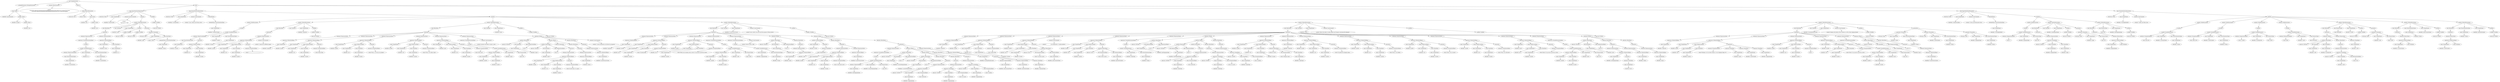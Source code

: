 digraph {
n0 [label="root (CompilationUnit)"];
n1 [label="packageDeclaration (PackageDeclaration)"];
n0 -> n1;
n2 [label="name (Name)"];
n1 -> n2;
n3 [label="identifier='jsparserproject'"];
n2 -> n3;
n4 [label="qualifier (Name)"];
n2 -> n4;
n5 [label="identifier='group4'"];
n4 -> n5;
n6 [label="qualifier (Name)"];
n4 -> n6;
n7 [label="identifier='com'"];
n6 -> n7;
n8 [label="comment (BlockComment)"];
n0 -> n8;
n9 [label="content='
 * Click nbfs://nbhost/SystemFileSystem/Templates/Licenses/license-default.txt to change this license
 * Click nbfs://nbhost/SystemFileSystem/Templates/Classes/Class.java to edit this template
 '"];
n8 -> n9;
n10 [label="imports"];
n0 -> n10;
n11 [label="import (ImportDeclaration)"];
n10 -> n11;
n12 [label="isAsterisk='true'"];
n11 -> n12;
n13 [label="isStatic='false'"];
n11 -> n13;
n14 [label="name (Name)"];
n11 -> n14;
n15 [label="identifier='util'"];
n14 -> n15;
n16 [label="qualifier (Name)"];
n14 -> n16;
n17 [label="identifier='java'"];
n16 -> n17;
n18 [label="types"];
n0 -> n18;
n19 [label="type (ClassOrInterfaceDeclaration)"];
n18 -> n19;
n20 [label="isInterface='false'"];
n19 -> n20;
n21 [label="name (SimpleName)"];
n19 -> n21;
n22 [label="identifier='OrderTracker'"];
n21 -> n22;
n23 [label="comment (JavadocComment)"];
n19 -> n23;
n24 [label="content='
 *
 * @author PC USER
 '"];
n23 -> n24;
n25 [label="members"];
n19 -> n25;
n26 [label="member (MethodDeclaration)"];
n25 -> n26;
n27 [label="body (BlockStmt)"];
n26 -> n27;
n28 [label="statements"];
n27 -> n28;
n29 [label="statement (ExpressionStmt)"];
n28 -> n29;
n30 [label="expression (VariableDeclarationExpr)"];
n29 -> n30;
n31 [label="variables"];
n30 -> n31;
n32 [label="variable (VariableDeclarator)"];
n31 -> n32;
n33 [label="initializer (ObjectCreationExpr)"];
n32 -> n33;
n34 [label="type (ClassOrInterfaceType)"];
n33 -> n34;
n35 [label="name (SimpleName)"];
n34 -> n35;
n36 [label="identifier='UserInterface'"];
n35 -> n36;
n37 [label="name (SimpleName)"];
n32 -> n37;
n38 [label="identifier='ui'"];
n37 -> n38;
n39 [label="type (ClassOrInterfaceType)"];
n32 -> n39;
n40 [label="name (SimpleName)"];
n39 -> n40;
n41 [label="identifier='UserInterface'"];
n40 -> n41;
n42 [label="statement (ExpressionStmt)"];
n28 -> n42;
n43 [label="expression (MethodCallExpr)"];
n42 -> n43;
n44 [label="name (SimpleName)"];
n43 -> n44;
n45 [label="identifier='home'"];
n44 -> n45;
n46 [label="scope (NameExpr)"];
n43 -> n46;
n47 [label="name (SimpleName)"];
n46 -> n47;
n48 [label="identifier='ui'"];
n47 -> n48;
n49 [label="type (VoidType)"];
n26 -> n49;
n50 [label="name (SimpleName)"];
n26 -> n50;
n51 [label="identifier='main'"];
n50 -> n51;
n52 [label="modifiers"];
n26 -> n52;
n53 [label="modifier (Modifier)"];
n52 -> n53;
n54 [label="keyword='PUBLIC'"];
n53 -> n54;
n55 [label="modifier (Modifier)"];
n52 -> n55;
n56 [label="keyword='STATIC'"];
n55 -> n56;
n57 [label="parameters"];
n26 -> n57;
n58 [label="parameter (Parameter)"];
n57 -> n58;
n59 [label="isVarArgs='false'"];
n58 -> n59;
n60 [label="name (SimpleName)"];
n58 -> n60;
n61 [label="identifier='args'"];
n60 -> n61;
n62 [label="type (ArrayType)"];
n58 -> n62;
n63 [label="origin='TYPE'"];
n62 -> n63;
n64 [label="componentType (ClassOrInterfaceType)"];
n62 -> n64;
n65 [label="name (SimpleName)"];
n64 -> n65;
n66 [label="identifier='String'"];
n65 -> n66;
n67 [label="modifiers"];
n19 -> n67;
n68 [label="modifier (Modifier)"];
n67 -> n68;
n69 [label="keyword='PUBLIC'"];
n68 -> n69;
n70 [label="type (ClassOrInterfaceDeclaration)"];
n18 -> n70;
n71 [label="isInterface='false'"];
n70 -> n71;
n72 [label="name (SimpleName)"];
n70 -> n72;
n73 [label="identifier='UserInterface'"];
n72 -> n73;
n74 [label="comment (LineComment)"];
n70 -> n74;
n75 [label="content=' Gain, Thando and Mwizas class'"];
n74 -> n75;
n76 [label="extendedTypes"];
n70 -> n76;
n77 [label="extendedType (ClassOrInterfaceType)"];
n76 -> n77;
n78 [label="name (SimpleName)"];
n77 -> n78;
n79 [label="identifier='UpdateTracking'"];
n78 -> n79;
n80 [label="members"];
n70 -> n80;
n81 [label="member (FieldDeclaration)"];
n80 -> n81;
n82 [label="variables"];
n81 -> n82;
n83 [label="variable (VariableDeclarator)"];
n82 -> n83;
n84 [label="initializer (ObjectCreationExpr)"];
n83 -> n84;
n85 [label="type (ClassOrInterfaceType)"];
n84 -> n85;
n86 [label="name (SimpleName)"];
n85 -> n86;
n87 [label="identifier='Scanner'"];
n86 -> n87;
n88 [label="arguments"];
n84 -> n88;
n89 [label="argument (FieldAccessExpr)"];
n88 -> n89;
n90 [label="name (SimpleName)"];
n89 -> n90;
n91 [label="identifier='in'"];
n90 -> n91;
n92 [label="scope (NameExpr)"];
n89 -> n92;
n93 [label="name (SimpleName)"];
n92 -> n93;
n94 [label="identifier='System'"];
n93 -> n94;
n95 [label="name (SimpleName)"];
n83 -> n95;
n96 [label="identifier='tracker'"];
n95 -> n96;
n97 [label="type (ClassOrInterfaceType)"];
n83 -> n97;
n98 [label="name (SimpleName)"];
n97 -> n98;
n99 [label="identifier='Scanner'"];
n98 -> n99;
n100 [label="member (MethodDeclaration)"];
n80 -> n100;
n101 [label="body (BlockStmt)"];
n100 -> n101;
n102 [label="statements"];
n101 -> n102;
n103 [label="statement (ExpressionStmt)"];
n102 -> n103;
n104 [label="expression (MethodCallExpr)"];
n103 -> n104;
n105 [label="name (SimpleName)"];
n104 -> n105;
n106 [label="identifier='println'"];
n105 -> n106;
n107 [label="scope (FieldAccessExpr)"];
n104 -> n107;
n108 [label="name (SimpleName)"];
n107 -> n108;
n109 [label="identifier='out'"];
n108 -> n109;
n110 [label="scope (NameExpr)"];
n107 -> n110;
n111 [label="name (SimpleName)"];
n110 -> n111;
n112 [label="identifier='System'"];
n111 -> n112;
n113 [label="arguments"];
n104 -> n113;
n114 [label="argument (StringLiteralExpr)"];
n113 -> n114;
n115 [label="value='----------------------------------------------'"];
n114 -> n115;
n116 [label="comment (LineComment)"];
n103 -> n116;
n117 [label="content=' Sperates the different pages'"];
n116 -> n117;
n118 [label="type (VoidType)"];
n100 -> n118;
n119 [label="name (SimpleName)"];
n100 -> n119;
n120 [label="identifier='seperator'"];
n119 -> n120;
n121 [label="modifiers"];
n100 -> n121;
n122 [label="modifier (Modifier)"];
n121 -> n122;
n123 [label="keyword='PUBLIC'"];
n122 -> n123;
n124 [label="member (MethodDeclaration)"];
n80 -> n124;
n125 [label="body (BlockStmt)"];
n124 -> n125;
n126 [label="statements"];
n125 -> n126;
n127 [label="statement (ExpressionStmt)"];
n126 -> n127;
n128 [label="expression (MethodCallExpr)"];
n127 -> n128;
n129 [label="name (SimpleName)"];
n128 -> n129;
n130 [label="identifier='seperator'"];
n129 -> n130;
n131 [label="statement (ExpressionStmt)"];
n126 -> n131;
n132 [label="expression (MethodCallExpr)"];
n131 -> n132;
n133 [label="name (SimpleName)"];
n132 -> n133;
n134 [label="identifier='println'"];
n133 -> n134;
n135 [label="scope (FieldAccessExpr)"];
n132 -> n135;
n136 [label="name (SimpleName)"];
n135 -> n136;
n137 [label="identifier='out'"];
n136 -> n137;
n138 [label="scope (NameExpr)"];
n135 -> n138;
n139 [label="name (SimpleName)"];
n138 -> n139;
n140 [label="identifier='System'"];
n139 -> n140;
n141 [label="arguments"];
n132 -> n141;
n142 [label="argument (StringLiteralExpr)"];
n141 -> n142;
n143 [label="value='Home Page'"];
n142 -> n143;
n144 [label="statement (ExpressionStmt)"];
n126 -> n144;
n145 [label="expression (MethodCallExpr)"];
n144 -> n145;
n146 [label="name (SimpleName)"];
n145 -> n146;
n147 [label="identifier='println'"];
n146 -> n147;
n148 [label="scope (FieldAccessExpr)"];
n145 -> n148;
n149 [label="name (SimpleName)"];
n148 -> n149;
n150 [label="identifier='out'"];
n149 -> n150;
n151 [label="scope (NameExpr)"];
n148 -> n151;
n152 [label="name (SimpleName)"];
n151 -> n152;
n153 [label="identifier='System'"];
n152 -> n153;
n154 [label="arguments"];
n145 -> n154;
n155 [label="argument (StringLiteralExpr)"];
n154 -> n155;
n156 [label="value='Press 1 to track your package'"];
n155 -> n156;
n157 [label="statement (ExpressionStmt)"];
n126 -> n157;
n158 [label="expression (MethodCallExpr)"];
n157 -> n158;
n159 [label="name (SimpleName)"];
n158 -> n159;
n160 [label="identifier='println'"];
n159 -> n160;
n161 [label="scope (FieldAccessExpr)"];
n158 -> n161;
n162 [label="name (SimpleName)"];
n161 -> n162;
n163 [label="identifier='out'"];
n162 -> n163;
n164 [label="scope (NameExpr)"];
n161 -> n164;
n165 [label="name (SimpleName)"];
n164 -> n165;
n166 [label="identifier='System'"];
n165 -> n166;
n167 [label="arguments"];
n158 -> n167;
n168 [label="argument (StringLiteralExpr)"];
n167 -> n168;
n169 [label="value='Press 2 for Admin Login'"];
n168 -> n169;
n170 [label="statement (ExpressionStmt)"];
n126 -> n170;
n171 [label="expression (MethodCallExpr)"];
n170 -> n171;
n172 [label="name (SimpleName)"];
n171 -> n172;
n173 [label="identifier='print'"];
n172 -> n173;
n174 [label="scope (FieldAccessExpr)"];
n171 -> n174;
n175 [label="name (SimpleName)"];
n174 -> n175;
n176 [label="identifier='out'"];
n175 -> n176;
n177 [label="scope (NameExpr)"];
n174 -> n177;
n178 [label="name (SimpleName)"];
n177 -> n178;
n179 [label="identifier='System'"];
n178 -> n179;
n180 [label="arguments"];
n171 -> n180;
n181 [label="argument (StringLiteralExpr)"];
n180 -> n181;
n182 [label="value='Enter here: '"];
n181 -> n182;
n183 [label="statement (ExpressionStmt)"];
n126 -> n183;
n184 [label="expression (VariableDeclarationExpr)"];
n183 -> n184;
n185 [label="variables"];
n184 -> n185;
n186 [label="variable (VariableDeclarator)"];
n185 -> n186;
n187 [label="initializer (MethodCallExpr)"];
n186 -> n187;
n188 [label="name (SimpleName)"];
n187 -> n188;
n189 [label="identifier='nextInt'"];
n188 -> n189;
n190 [label="scope (NameExpr)"];
n187 -> n190;
n191 [label="name (SimpleName)"];
n190 -> n191;
n192 [label="identifier='tracker'"];
n191 -> n192;
n193 [label="name (SimpleName)"];
n186 -> n193;
n194 [label="identifier='input'"];
n193 -> n194;
n195 [label="type (PrimitiveType)"];
n186 -> n195;
n196 [label="type='INT'"];
n195 -> n196;
n197 [label="comment (LineComment)"];
n183 -> n197;
n198 [label="content='prompt user/admin to input a value '"];
n197 -> n198;
n199 [label="statement (IfStmt)"];
n126 -> n199;
n200 [label="condition (BinaryExpr)"];
n199 -> n200;
n201 [label="operator='EQUALS'"];
n200 -> n201;
n202 [label="left (NameExpr)"];
n200 -> n202;
n203 [label="name (SimpleName)"];
n202 -> n203;
n204 [label="identifier='input'"];
n203 -> n204;
n205 [label="right (IntegerLiteralExpr)"];
n200 -> n205;
n206 [label="value='1'"];
n205 -> n206;
n207 [label="elseStmt (IfStmt)"];
n199 -> n207;
n208 [label="condition (BinaryExpr)"];
n207 -> n208;
n209 [label="operator='EQUALS'"];
n208 -> n209;
n210 [label="left (NameExpr)"];
n208 -> n210;
n211 [label="name (SimpleName)"];
n210 -> n211;
n212 [label="identifier='input'"];
n211 -> n212;
n213 [label="right (IntegerLiteralExpr)"];
n208 -> n213;
n214 [label="value='2'"];
n213 -> n214;
n215 [label="elseStmt (BlockStmt)"];
n207 -> n215;
n216 [label="statements"];
n215 -> n216;
n217 [label="statement (ExpressionStmt)"];
n216 -> n217;
n218 [label="expression (MethodCallExpr)"];
n217 -> n218;
n219 [label="name (SimpleName)"];
n218 -> n219;
n220 [label="identifier='println'"];
n219 -> n220;
n221 [label="scope (FieldAccessExpr)"];
n218 -> n221;
n222 [label="name (SimpleName)"];
n221 -> n222;
n223 [label="identifier='out'"];
n222 -> n223;
n224 [label="scope (NameExpr)"];
n221 -> n224;
n225 [label="name (SimpleName)"];
n224 -> n225;
n226 [label="identifier='System'"];
n225 -> n226;
n227 [label="arguments"];
n218 -> n227;
n228 [label="argument (StringLiteralExpr)"];
n227 -> n228;
n229 [label="value='Invalid Input, try again.'"];
n228 -> n229;
n230 [label="thenStmt (BlockStmt)"];
n207 -> n230;
n231 [label="statements"];
n230 -> n231;
n232 [label="statement (ExpressionStmt)"];
n231 -> n232;
n233 [label="expression (MethodCallExpr)"];
n232 -> n233;
n234 [label="name (SimpleName)"];
n233 -> n234;
n235 [label="identifier='admin'"];
n234 -> n235;
n236 [label="thenStmt (BlockStmt)"];
n199 -> n236;
n237 [label="statements"];
n236 -> n237;
n238 [label="statement (ExpressionStmt)"];
n237 -> n238;
n239 [label="expression (MethodCallExpr)"];
n238 -> n239;
n240 [label="name (SimpleName)"];
n239 -> n240;
n241 [label="identifier='trackProductScreen'"];
n240 -> n241;
n242 [label="comment (LineComment)"];
n199 -> n242;
n243 [label="content=' switch statements not allowed in javaparser'"];
n242 -> n243;
n244 [label="type (VoidType)"];
n124 -> n244;
n245 [label="name (SimpleName)"];
n124 -> n245;
n246 [label="identifier='home'"];
n245 -> n246;
n247 [label="modifiers"];
n124 -> n247;
n248 [label="modifier (Modifier)"];
n247 -> n248;
n249 [label="keyword='PUBLIC'"];
n248 -> n249;
n250 [label="member (MethodDeclaration)"];
n80 -> n250;
n251 [label="body (BlockStmt)"];
n250 -> n251;
n252 [label="statements"];
n251 -> n252;
n253 [label="statement (ExpressionStmt)"];
n252 -> n253;
n254 [label="expression (MethodCallExpr)"];
n253 -> n254;
n255 [label="name (SimpleName)"];
n254 -> n255;
n256 [label="identifier='seperator'"];
n255 -> n256;
n257 [label="statement (ExpressionStmt)"];
n252 -> n257;
n258 [label="expression (MethodCallExpr)"];
n257 -> n258;
n259 [label="name (SimpleName)"];
n258 -> n259;
n260 [label="identifier='println'"];
n259 -> n260;
n261 [label="scope (FieldAccessExpr)"];
n258 -> n261;
n262 [label="name (SimpleName)"];
n261 -> n262;
n263 [label="identifier='out'"];
n262 -> n263;
n264 [label="scope (NameExpr)"];
n261 -> n264;
n265 [label="name (SimpleName)"];
n264 -> n265;
n266 [label="identifier='System'"];
n265 -> n266;
n267 [label="arguments"];
n258 -> n267;
n268 [label="argument (StringLiteralExpr)"];
n267 -> n268;
n269 [label="value='Tracking Page'"];
n268 -> n269;
n270 [label="statement (ExpressionStmt)"];
n252 -> n270;
n271 [label="expression (MethodCallExpr)"];
n270 -> n271;
n272 [label="name (SimpleName)"];
n271 -> n272;
n273 [label="identifier='println'"];
n272 -> n273;
n274 [label="scope (FieldAccessExpr)"];
n271 -> n274;
n275 [label="name (SimpleName)"];
n274 -> n275;
n276 [label="identifier='out'"];
n275 -> n276;
n277 [label="scope (NameExpr)"];
n274 -> n277;
n278 [label="name (SimpleName)"];
n277 -> n278;
n279 [label="identifier='System'"];
n278 -> n279;
n280 [label="arguments"];
n271 -> n280;
n281 [label="argument (StringLiteralExpr)"];
n280 -> n281;
n282 [label="value='Enter your tracking code,or enter 0 to go back to previous screen'"];
n281 -> n282;
n283 [label="statement (ExpressionStmt)"];
n252 -> n283;
n284 [label="expression (VariableDeclarationExpr)"];
n283 -> n284;
n285 [label="variables"];
n284 -> n285;
n286 [label="variable (VariableDeclarator)"];
n285 -> n286;
n287 [label="initializer (MethodCallExpr)"];
n286 -> n287;
n288 [label="name (SimpleName)"];
n287 -> n288;
n289 [label="identifier='nextInt'"];
n288 -> n289;
n290 [label="scope (NameExpr)"];
n287 -> n290;
n291 [label="name (SimpleName)"];
n290 -> n291;
n292 [label="identifier='tracker'"];
n291 -> n292;
n293 [label="name (SimpleName)"];
n286 -> n293;
n294 [label="identifier='code'"];
n293 -> n294;
n295 [label="type (PrimitiveType)"];
n286 -> n295;
n296 [label="type='LONG'"];
n295 -> n296;
n297 [label="statement (ExpressionStmt)"];
n252 -> n297;
n298 [label="expression (VariableDeclarationExpr)"];
n297 -> n298;
n299 [label="variables"];
n298 -> n299;
n300 [label="variable (VariableDeclarator)"];
n299 -> n300;
n301 [label="name (SimpleName)"];
n300 -> n301;
n302 [label="identifier='shippingStage'"];
n301 -> n302;
n303 [label="type (ClassOrInterfaceType)"];
n300 -> n303;
n304 [label="name (SimpleName)"];
n303 -> n304;
n305 [label="identifier='String'"];
n304 -> n305;
n306 [label="comment (LineComment)"];
n297 -> n306;
n307 [label="content='check if code is valid'"];
n306 -> n307;
n308 [label="statement (IfStmt)"];
n252 -> n308;
n309 [label="condition (BinaryExpr)"];
n308 -> n309;
n310 [label="operator='EQUALS'"];
n309 -> n310;
n311 [label="left (NameExpr)"];
n309 -> n311;
n312 [label="name (SimpleName)"];
n311 -> n312;
n313 [label="identifier='code'"];
n312 -> n313;
n314 [label="right (IntegerLiteralExpr)"];
n309 -> n314;
n315 [label="value='0'"];
n314 -> n315;
n316 [label="thenStmt (BlockStmt)"];
n308 -> n316;
n317 [label="statements"];
n316 -> n317;
n318 [label="statement (ExpressionStmt)"];
n317 -> n318;
n319 [label="expression (MethodCallExpr)"];
n318 -> n319;
n320 [label="name (SimpleName)"];
n319 -> n320;
n321 [label="identifier='home'"];
n320 -> n321;
n322 [label="statement (IfStmt)"];
n252 -> n322;
n323 [label="condition (MethodCallExpr)"];
n322 -> n323;
n324 [label="name (SimpleName)"];
n323 -> n324;
n325 [label="identifier='isValid'"];
n324 -> n325;
n326 [label="arguments"];
n323 -> n326;
n327 [label="argument (NameExpr)"];
n326 -> n327;
n328 [label="name (SimpleName)"];
n327 -> n328;
n329 [label="identifier='code'"];
n328 -> n329;
n330 [label="elseStmt (BlockStmt)"];
n322 -> n330;
n331 [label="statements"];
n330 -> n331;
n332 [label="statement (ExpressionStmt)"];
n331 -> n332;
n333 [label="expression (MethodCallExpr)"];
n332 -> n333;
n334 [label="name (SimpleName)"];
n333 -> n334;
n335 [label="identifier='println'"];
n334 -> n335;
n336 [label="scope (FieldAccessExpr)"];
n333 -> n336;
n337 [label="name (SimpleName)"];
n336 -> n337;
n338 [label="identifier='out'"];
n337 -> n338;
n339 [label="scope (NameExpr)"];
n336 -> n339;
n340 [label="name (SimpleName)"];
n339 -> n340;
n341 [label="identifier='System'"];
n340 -> n341;
n342 [label="arguments"];
n333 -> n342;
n343 [label="argument (StringLiteralExpr)"];
n342 -> n343;
n344 [label="value='Code doesnt exist'"];
n343 -> n344;
n345 [label="statement (ExpressionStmt)"];
n331 -> n345;
n346 [label="expression (MethodCallExpr)"];
n345 -> n346;
n347 [label="name (SimpleName)"];
n346 -> n347;
n348 [label="identifier='trackProductScreen'"];
n347 -> n348;
n349 [label="thenStmt (BlockStmt)"];
n322 -> n349;
n350 [label="statements"];
n349 -> n350;
n351 [label="statement (ExpressionStmt)"];
n350 -> n351;
n352 [label="expression (VariableDeclarationExpr)"];
n351 -> n352;
n353 [label="variables"];
n352 -> n353;
n354 [label="variable (VariableDeclarator)"];
n353 -> n354;
n355 [label="initializer (MethodCallExpr)"];
n354 -> n355;
n356 [label="name (SimpleName)"];
n355 -> n356;
n357 [label="identifier='getShippingStage'"];
n356 -> n357;
n358 [label="name (SimpleName)"];
n354 -> n358;
n359 [label="identifier='currentShippingStage'"];
n358 -> n359;
n360 [label="type (PrimitiveType)"];
n354 -> n360;
n361 [label="type='INT'"];
n360 -> n361;
n362 [label="statement (IfStmt)"];
n350 -> n362;
n363 [label="condition (BinaryExpr)"];
n362 -> n363;
n364 [label="operator='EQUALS'"];
n363 -> n364;
n365 [label="left (NameExpr)"];
n363 -> n365;
n366 [label="name (SimpleName)"];
n365 -> n366;
n367 [label="identifier='currentShippingStage'"];
n366 -> n367;
n368 [label="right (IntegerLiteralExpr)"];
n363 -> n368;
n369 [label="value='1'"];
n368 -> n369;
n370 [label="elseStmt (IfStmt)"];
n362 -> n370;
n371 [label="condition (BinaryExpr)"];
n370 -> n371;
n372 [label="operator='EQUALS'"];
n371 -> n372;
n373 [label="left (NameExpr)"];
n371 -> n373;
n374 [label="name (SimpleName)"];
n373 -> n374;
n375 [label="identifier='currentShippingStage'"];
n374 -> n375;
n376 [label="right (IntegerLiteralExpr)"];
n371 -> n376;
n377 [label="value='2'"];
n376 -> n377;
n378 [label="elseStmt (BlockStmt)"];
n370 -> n378;
n379 [label="statements"];
n378 -> n379;
n380 [label="statement (ExpressionStmt)"];
n379 -> n380;
n381 [label="expression (AssignExpr)"];
n380 -> n381;
n382 [label="operator='ASSIGN'"];
n381 -> n382;
n383 [label="target (NameExpr)"];
n381 -> n383;
n384 [label="name (SimpleName)"];
n383 -> n384;
n385 [label="identifier='shippingStage'"];
n384 -> n385;
n386 [label="value (StringLiteralExpr)"];
n381 -> n386;
n387 [label="value='Delivered'"];
n386 -> n387;
n388 [label="thenStmt (BlockStmt)"];
n370 -> n388;
n389 [label="statements"];
n388 -> n389;
n390 [label="statement (ExpressionStmt)"];
n389 -> n390;
n391 [label="expression (AssignExpr)"];
n390 -> n391;
n392 [label="operator='ASSIGN'"];
n391 -> n392;
n393 [label="target (NameExpr)"];
n391 -> n393;
n394 [label="name (SimpleName)"];
n393 -> n394;
n395 [label="identifier='shippingStage'"];
n394 -> n395;
n396 [label="value (StringLiteralExpr)"];
n391 -> n396;
n397 [label="value='In transit'"];
n396 -> n397;
n398 [label="thenStmt (BlockStmt)"];
n362 -> n398;
n399 [label="statements"];
n398 -> n399;
n400 [label="statement (ExpressionStmt)"];
n399 -> n400;
n401 [label="expression (AssignExpr)"];
n400 -> n401;
n402 [label="operator='ASSIGN'"];
n401 -> n402;
n403 [label="target (NameExpr)"];
n401 -> n403;
n404 [label="name (SimpleName)"];
n403 -> n404;
n405 [label="identifier='shippingStage'"];
n404 -> n405;
n406 [label="value (StringLiteralExpr)"];
n401 -> n406;
n407 [label="value='Loading'"];
n406 -> n407;
n408 [label="statement (ExpressionStmt)"];
n350 -> n408;
n409 [label="expression (MethodCallExpr)"];
n408 -> n409;
n410 [label="name (SimpleName)"];
n409 -> n410;
n411 [label="identifier='trackingDetailsScreen'"];
n410 -> n411;
n412 [label="arguments"];
n409 -> n412;
n413 [label="argument (MethodCallExpr)"];
n412 -> n413;
n414 [label="name (SimpleName)"];
n413 -> n414;
n415 [label="identifier='getCustomerName'"];
n414 -> n415;
n416 [label="argument (MethodCallExpr)"];
n412 -> n416;
n417 [label="name (SimpleName)"];
n416 -> n417;
n418 [label="identifier='getOrderNumber'"];
n417 -> n418;
n419 [label="argument (NameExpr)"];
n412 -> n419;
n420 [label="name (SimpleName)"];
n419 -> n420;
n421 [label="identifier='shippingStage'"];
n420 -> n421;
n422 [label="type (VoidType)"];
n250 -> n422;
n423 [label="name (SimpleName)"];
n250 -> n423;
n424 [label="identifier='trackProductScreen'"];
n423 -> n424;
n425 [label="comment (LineComment)"];
n250 -> n425;
n426 [label="content='user is able to see and track the progress of their product'"];
n425 -> n426;
n427 [label="modifiers"];
n250 -> n427;
n428 [label="modifier (Modifier)"];
n427 -> n428;
n429 [label="keyword='PUBLIC'"];
n428 -> n429;
n430 [label="member (MethodDeclaration)"];
n80 -> n430;
n431 [label="body (BlockStmt)"];
n430 -> n431;
n432 [label="statements"];
n431 -> n432;
n433 [label="statement (ExpressionStmt)"];
n432 -> n433;
n434 [label="expression (MethodCallExpr)"];
n433 -> n434;
n435 [label="name (SimpleName)"];
n434 -> n435;
n436 [label="identifier='seperator'"];
n435 -> n436;
n437 [label="statement (ExpressionStmt)"];
n432 -> n437;
n438 [label="expression (MethodCallExpr)"];
n437 -> n438;
n439 [label="name (SimpleName)"];
n438 -> n439;
n440 [label="identifier='println'"];
n439 -> n440;
n441 [label="scope (FieldAccessExpr)"];
n438 -> n441;
n442 [label="name (SimpleName)"];
n441 -> n442;
n443 [label="identifier='out'"];
n442 -> n443;
n444 [label="scope (NameExpr)"];
n441 -> n444;
n445 [label="name (SimpleName)"];
n444 -> n445;
n446 [label="identifier='System'"];
n445 -> n446;
n447 [label="arguments"];
n438 -> n447;
n448 [label="argument (StringLiteralExpr)"];
n447 -> n448;
n449 [label="value='Admin Page'"];
n448 -> n449;
n450 [label="statement (ExpressionStmt)"];
n432 -> n450;
n451 [label="expression (MethodCallExpr)"];
n450 -> n451;
n452 [label="name (SimpleName)"];
n451 -> n452;
n453 [label="identifier='println'"];
n452 -> n453;
n454 [label="scope (FieldAccessExpr)"];
n451 -> n454;
n455 [label="name (SimpleName)"];
n454 -> n455;
n456 [label="identifier='out'"];
n455 -> n456;
n457 [label="scope (NameExpr)"];
n454 -> n457;
n458 [label="name (SimpleName)"];
n457 -> n458;
n459 [label="identifier='System'"];
n458 -> n459;
n460 [label="arguments"];
n451 -> n460;
n461 [label="argument (BinaryExpr)"];
n460 -> n461;
n462 [label="operator='PLUS'"];
n461 -> n462;
n463 [label="left (StringLiteralExpr)"];
n461 -> n463;
n464 [label="value='Customer name: '"];
n463 -> n464;
n465 [label="right (MethodCallExpr)"];
n461 -> n465;
n466 [label="name (SimpleName)"];
n465 -> n466;
n467 [label="identifier='getCustomerName'"];
n466 -> n467;
n468 [label="comment (LineComment)"];
n450 -> n468;
n469 [label="content='		int trackingCode = tracker.nextInt();'"];
n468 -> n469;
n470 [label="statement (ExpressionStmt)"];
n432 -> n470;
n471 [label="expression (MethodCallExpr)"];
n470 -> n471;
n472 [label="name (SimpleName)"];
n471 -> n472;
n473 [label="identifier='println'"];
n472 -> n473;
n474 [label="scope (FieldAccessExpr)"];
n471 -> n474;
n475 [label="name (SimpleName)"];
n474 -> n475;
n476 [label="identifier='out'"];
n475 -> n476;
n477 [label="scope (NameExpr)"];
n474 -> n477;
n478 [label="name (SimpleName)"];
n477 -> n478;
n479 [label="identifier='System'"];
n478 -> n479;
n480 [label="arguments"];
n471 -> n480;
n481 [label="argument (BinaryExpr)"];
n480 -> n481;
n482 [label="operator='PLUS'"];
n481 -> n482;
n483 [label="left (StringLiteralExpr)"];
n481 -> n483;
n484 [label="value='Order numer: '"];
n483 -> n484;
n485 [label="right (MethodCallExpr)"];
n481 -> n485;
n486 [label="name (SimpleName)"];
n485 -> n486;
n487 [label="identifier='getOrderNumber'"];
n486 -> n487;
n488 [label="statement (ExpressionStmt)"];
n432 -> n488;
n489 [label="expression (VariableDeclarationExpr)"];
n488 -> n489;
n490 [label="variables"];
n489 -> n490;
n491 [label="variable (VariableDeclarator)"];
n490 -> n491;
n492 [label="name (SimpleName)"];
n491 -> n492;
n493 [label="identifier='shipStage'"];
n492 -> n493;
n494 [label="type (ClassOrInterfaceType)"];
n491 -> n494;
n495 [label="name (SimpleName)"];
n494 -> n495;
n496 [label="identifier='String'"];
n495 -> n496;
n497 [label="statement (IfStmt)"];
n432 -> n497;
n498 [label="condition (BinaryExpr)"];
n497 -> n498;
n499 [label="operator='EQUALS'"];
n498 -> n499;
n500 [label="left (MethodCallExpr)"];
n498 -> n500;
n501 [label="name (SimpleName)"];
n500 -> n501;
n502 [label="identifier='getShippingStage'"];
n501 -> n502;
n503 [label="right (IntegerLiteralExpr)"];
n498 -> n503;
n504 [label="value='1'"];
n503 -> n504;
n505 [label="elseStmt (IfStmt)"];
n497 -> n505;
n506 [label="condition (BinaryExpr)"];
n505 -> n506;
n507 [label="operator='EQUALS'"];
n506 -> n507;
n508 [label="left (MethodCallExpr)"];
n506 -> n508;
n509 [label="name (SimpleName)"];
n508 -> n509;
n510 [label="identifier='getShippingStage'"];
n509 -> n510;
n511 [label="right (IntegerLiteralExpr)"];
n506 -> n511;
n512 [label="value='2'"];
n511 -> n512;
n513 [label="elseStmt (BlockStmt)"];
n505 -> n513;
n514 [label="statements"];
n513 -> n514;
n515 [label="statement (ExpressionStmt)"];
n514 -> n515;
n516 [label="expression (AssignExpr)"];
n515 -> n516;
n517 [label="operator='ASSIGN'"];
n516 -> n517;
n518 [label="target (NameExpr)"];
n516 -> n518;
n519 [label="name (SimpleName)"];
n518 -> n519;
n520 [label="identifier='shipStage'"];
n519 -> n520;
n521 [label="value (StringLiteralExpr)"];
n516 -> n521;
n522 [label="value='Delivered'"];
n521 -> n522;
n523 [label="thenStmt (BlockStmt)"];
n505 -> n523;
n524 [label="statements"];
n523 -> n524;
n525 [label="statement (ExpressionStmt)"];
n524 -> n525;
n526 [label="expression (AssignExpr)"];
n525 -> n526;
n527 [label="operator='ASSIGN'"];
n526 -> n527;
n528 [label="target (NameExpr)"];
n526 -> n528;
n529 [label="name (SimpleName)"];
n528 -> n529;
n530 [label="identifier='shipStage'"];
n529 -> n530;
n531 [label="value (StringLiteralExpr)"];
n526 -> n531;
n532 [label="value='In transit'"];
n531 -> n532;
n533 [label="thenStmt (BlockStmt)"];
n497 -> n533;
n534 [label="statements"];
n533 -> n534;
n535 [label="statement (ExpressionStmt)"];
n534 -> n535;
n536 [label="expression (AssignExpr)"];
n535 -> n536;
n537 [label="operator='ASSIGN'"];
n536 -> n537;
n538 [label="target (NameExpr)"];
n536 -> n538;
n539 [label="name (SimpleName)"];
n538 -> n539;
n540 [label="identifier='shipStage'"];
n539 -> n540;
n541 [label="value (StringLiteralExpr)"];
n536 -> n541;
n542 [label="value='Loading'"];
n541 -> n542;
n543 [label="statement (ExpressionStmt)"];
n432 -> n543;
n544 [label="expression (MethodCallExpr)"];
n543 -> n544;
n545 [label="name (SimpleName)"];
n544 -> n545;
n546 [label="identifier='println'"];
n545 -> n546;
n547 [label="scope (FieldAccessExpr)"];
n544 -> n547;
n548 [label="name (SimpleName)"];
n547 -> n548;
n549 [label="identifier='out'"];
n548 -> n549;
n550 [label="scope (NameExpr)"];
n547 -> n550;
n551 [label="name (SimpleName)"];
n550 -> n551;
n552 [label="identifier='System'"];
n551 -> n552;
n553 [label="arguments"];
n544 -> n553;
n554 [label="argument (BinaryExpr)"];
n553 -> n554;
n555 [label="operator='PLUS'"];
n554 -> n555;
n556 [label="left (StringLiteralExpr)"];
n554 -> n556;
n557 [label="value='Shipping stage: '"];
n556 -> n557;
n558 [label="right (NameExpr)"];
n554 -> n558;
n559 [label="name (SimpleName)"];
n558 -> n559;
n560 [label="identifier='shipStage'"];
n559 -> n560;
n561 [label="statement (ExpressionStmt)"];
n432 -> n561;
n562 [label="expression (MethodCallExpr)"];
n561 -> n562;
n563 [label="name (SimpleName)"];
n562 -> n563;
n564 [label="identifier='seperator'"];
n563 -> n564;
n565 [label="statement (ExpressionStmt)"];
n432 -> n565;
n566 [label="expression (MethodCallExpr)"];
n565 -> n566;
n567 [label="name (SimpleName)"];
n566 -> n567;
n568 [label="identifier='println'"];
n567 -> n568;
n569 [label="scope (FieldAccessExpr)"];
n566 -> n569;
n570 [label="name (SimpleName)"];
n569 -> n570;
n571 [label="identifier='out'"];
n570 -> n571;
n572 [label="scope (NameExpr)"];
n569 -> n572;
n573 [label="name (SimpleName)"];
n572 -> n573;
n574 [label="identifier='System'"];
n573 -> n574;
n575 [label="arguments"];
n566 -> n575;
n576 [label="argument (StringLiteralExpr)"];
n575 -> n576;
n577 [label="value='To update the shipping stage, '"];
n576 -> n577;
n578 [label="statement (ExpressionStmt)"];
n432 -> n578;
n579 [label="expression (MethodCallExpr)"];
n578 -> n579;
n580 [label="name (SimpleName)"];
n579 -> n580;
n581 [label="identifier='println'"];
n580 -> n581;
n582 [label="scope (FieldAccessExpr)"];
n579 -> n582;
n583 [label="name (SimpleName)"];
n582 -> n583;
n584 [label="identifier='out'"];
n583 -> n584;
n585 [label="scope (NameExpr)"];
n582 -> n585;
n586 [label="name (SimpleName)"];
n585 -> n586;
n587 [label="identifier='System'"];
n586 -> n587;
n588 [label="arguments"];
n579 -> n588;
n589 [label="argument (StringLiteralExpr)"];
n588 -> n589;
n590 [label="value='Press 1 for loading'"];
n589 -> n590;
n591 [label="statement (ExpressionStmt)"];
n432 -> n591;
n592 [label="expression (MethodCallExpr)"];
n591 -> n592;
n593 [label="name (SimpleName)"];
n592 -> n593;
n594 [label="identifier='println'"];
n593 -> n594;
n595 [label="scope (FieldAccessExpr)"];
n592 -> n595;
n596 [label="name (SimpleName)"];
n595 -> n596;
n597 [label="identifier='out'"];
n596 -> n597;
n598 [label="scope (NameExpr)"];
n595 -> n598;
n599 [label="name (SimpleName)"];
n598 -> n599;
n600 [label="identifier='System'"];
n599 -> n600;
n601 [label="arguments"];
n592 -> n601;
n602 [label="argument (StringLiteralExpr)"];
n601 -> n602;
n603 [label="value='Press 2 for in transit'"];
n602 -> n603;
n604 [label="statement (ExpressionStmt)"];
n432 -> n604;
n605 [label="expression (MethodCallExpr)"];
n604 -> n605;
n606 [label="name (SimpleName)"];
n605 -> n606;
n607 [label="identifier='println'"];
n606 -> n607;
n608 [label="scope (FieldAccessExpr)"];
n605 -> n608;
n609 [label="name (SimpleName)"];
n608 -> n609;
n610 [label="identifier='out'"];
n609 -> n610;
n611 [label="scope (NameExpr)"];
n608 -> n611;
n612 [label="name (SimpleName)"];
n611 -> n612;
n613 [label="identifier='System'"];
n612 -> n613;
n614 [label="arguments"];
n605 -> n614;
n615 [label="argument (StringLiteralExpr)"];
n614 -> n615;
n616 [label="value='Press 3 for delivered'"];
n615 -> n616;
n617 [label="statement (ExpressionStmt)"];
n432 -> n617;
n618 [label="expression (MethodCallExpr)"];
n617 -> n618;
n619 [label="name (SimpleName)"];
n618 -> n619;
n620 [label="identifier='print'"];
n619 -> n620;
n621 [label="scope (FieldAccessExpr)"];
n618 -> n621;
n622 [label="name (SimpleName)"];
n621 -> n622;
n623 [label="identifier='out'"];
n622 -> n623;
n624 [label="scope (NameExpr)"];
n621 -> n624;
n625 [label="name (SimpleName)"];
n624 -> n625;
n626 [label="identifier='System'"];
n625 -> n626;
n627 [label="arguments"];
n618 -> n627;
n628 [label="argument (StringLiteralExpr)"];
n627 -> n628;
n629 [label="value='Enter 0 to go back to previous screen: '"];
n628 -> n629;
n630 [label="statement (ExpressionStmt)"];
n432 -> n630;
n631 [label="expression (VariableDeclarationExpr)"];
n630 -> n631;
n632 [label="variables"];
n631 -> n632;
n633 [label="variable (VariableDeclarator)"];
n632 -> n633;
n634 [label="initializer (MethodCallExpr)"];
n633 -> n634;
n635 [label="name (SimpleName)"];
n634 -> n635;
n636 [label="identifier='nextInt'"];
n635 -> n636;
n637 [label="scope (NameExpr)"];
n634 -> n637;
n638 [label="name (SimpleName)"];
n637 -> n638;
n639 [label="identifier='tracker'"];
n638 -> n639;
n640 [label="name (SimpleName)"];
n633 -> n640;
n641 [label="identifier='back'"];
n640 -> n641;
n642 [label="type (PrimitiveType)"];
n633 -> n642;
n643 [label="type='INT'"];
n642 -> n643;
n644 [label="statement (IfStmt)"];
n432 -> n644;
n645 [label="condition (BinaryExpr)"];
n644 -> n645;
n646 [label="operator='EQUALS'"];
n645 -> n646;
n647 [label="left (NameExpr)"];
n645 -> n647;
n648 [label="name (SimpleName)"];
n647 -> n648;
n649 [label="identifier='back'"];
n648 -> n649;
n650 [label="right (IntegerLiteralExpr)"];
n645 -> n650;
n651 [label="value='0'"];
n650 -> n651;
n652 [label="elseStmt (BlockStmt)"];
n644 -> n652;
n653 [label="statements"];
n652 -> n653;
n654 [label="statement (ExpressionStmt)"];
n653 -> n654;
n655 [label="expression (MethodCallExpr)"];
n654 -> n655;
n656 [label="name (SimpleName)"];
n655 -> n656;
n657 [label="identifier='setShippingStage'"];
n656 -> n657;
n658 [label="arguments"];
n655 -> n658;
n659 [label="argument (NameExpr)"];
n658 -> n659;
n660 [label="name (SimpleName)"];
n659 -> n660;
n661 [label="identifier='back'"];
n660 -> n661;
n662 [label="statement (ExpressionStmt)"];
n653 -> n662;
n663 [label="expression (MethodCallExpr)"];
n662 -> n663;
n664 [label="name (SimpleName)"];
n663 -> n664;
n665 [label="identifier='admin'"];
n664 -> n665;
n666 [label="thenStmt (BlockStmt)"];
n644 -> n666;
n667 [label="statements"];
n666 -> n667;
n668 [label="statement (ExpressionStmt)"];
n667 -> n668;
n669 [label="expression (MethodCallExpr)"];
n668 -> n669;
n670 [label="name (SimpleName)"];
n669 -> n670;
n671 [label="identifier='home'"];
n670 -> n671;
n672 [label="type (VoidType)"];
n430 -> n672;
n673 [label="name (SimpleName)"];
n430 -> n673;
n674 [label="identifier='admin'"];
n673 -> n674;
n675 [label="comment (LineComment)"];
n430 -> n675;
n676 [label="content='allows the admin to make updates and changes concerning the shipment'"];
n675 -> n676;
n677 [label="modifiers"];
n430 -> n677;
n678 [label="modifier (Modifier)"];
n677 -> n678;
n679 [label="keyword='PUBLIC'"];
n678 -> n679;
n680 [label="member (MethodDeclaration)"];
n80 -> n680;
n681 [label="body (BlockStmt)"];
n680 -> n681;
n682 [label="statements"];
n681 -> n682;
n683 [label="statement (ExpressionStmt)"];
n682 -> n683;
n684 [label="expression (MethodCallExpr)"];
n683 -> n684;
n685 [label="name (SimpleName)"];
n684 -> n685;
n686 [label="identifier='seperator'"];
n685 -> n686;
n687 [label="statement (ExpressionStmt)"];
n682 -> n687;
n688 [label="expression (MethodCallExpr)"];
n687 -> n688;
n689 [label="name (SimpleName)"];
n688 -> n689;
n690 [label="identifier='printf'"];
n689 -> n690;
n691 [label="scope (FieldAccessExpr)"];
n688 -> n691;
n692 [label="name (SimpleName)"];
n691 -> n692;
n693 [label="identifier='out'"];
n692 -> n693;
n694 [label="scope (NameExpr)"];
n691 -> n694;
n695 [label="name (SimpleName)"];
n694 -> n695;
n696 [label="identifier='System'"];
n695 -> n696;
n697 [label="arguments"];
n688 -> n697;
n698 [label="argument (StringLiteralExpr)"];
n697 -> n698;
n699 [label="value='Fullname: %s %n Order Number: %s %n Shipping Stage: %s'"];
n698 -> n699;
n700 [label="argument (NameExpr)"];
n697 -> n700;
n701 [label="name (SimpleName)"];
n700 -> n701;
n702 [label="identifier='name'"];
n701 -> n702;
n703 [label="argument (NameExpr)"];
n697 -> n703;
n704 [label="name (SimpleName)"];
n703 -> n704;
n705 [label="identifier='orderNumber'"];
n704 -> n705;
n706 [label="argument (NameExpr)"];
n697 -> n706;
n707 [label="name (SimpleName)"];
n706 -> n707;
n708 [label="identifier='shippingStage'"];
n707 -> n708;
n709 [label="statement (ExpressionStmt)"];
n682 -> n709;
n710 [label="expression (MethodCallExpr)"];
n709 -> n710;
n711 [label="name (SimpleName)"];
n710 -> n711;
n712 [label="identifier='println'"];
n711 -> n712;
n713 [label="scope (FieldAccessExpr)"];
n710 -> n713;
n714 [label="name (SimpleName)"];
n713 -> n714;
n715 [label="identifier='out'"];
n714 -> n715;
n716 [label="scope (NameExpr)"];
n713 -> n716;
n717 [label="name (SimpleName)"];
n716 -> n717;
n718 [label="identifier='System'"];
n717 -> n718;
n719 [label="arguments"];
n710 -> n719;
n720 [label="argument (StringLiteralExpr)"];
n719 -> n720;
n721 [label="value=''"];
n720 -> n721;
n722 [label="statement (ExpressionStmt)"];
n682 -> n722;
n723 [label="expression (MethodCallExpr)"];
n722 -> n723;
n724 [label="name (SimpleName)"];
n723 -> n724;
n725 [label="identifier='println'"];
n724 -> n725;
n726 [label="scope (FieldAccessExpr)"];
n723 -> n726;
n727 [label="name (SimpleName)"];
n726 -> n727;
n728 [label="identifier='out'"];
n727 -> n728;
n729 [label="scope (NameExpr)"];
n726 -> n729;
n730 [label="name (SimpleName)"];
n729 -> n730;
n731 [label="identifier='System'"];
n730 -> n731;
n732 [label="arguments"];
n723 -> n732;
n733 [label="argument (StringLiteralExpr)"];
n732 -> n733;
n734 [label="value='Enter 0 to go back to previous screen: '"];
n733 -> n734;
n735 [label="statement (ExpressionStmt)"];
n682 -> n735;
n736 [label="expression (VariableDeclarationExpr)"];
n735 -> n736;
n737 [label="variables"];
n736 -> n737;
n738 [label="variable (VariableDeclarator)"];
n737 -> n738;
n739 [label="initializer (MethodCallExpr)"];
n738 -> n739;
n740 [label="name (SimpleName)"];
n739 -> n740;
n741 [label="identifier='nextInt'"];
n740 -> n741;
n742 [label="scope (NameExpr)"];
n739 -> n742;
n743 [label="name (SimpleName)"];
n742 -> n743;
n744 [label="identifier='tracker'"];
n743 -> n744;
n745 [label="name (SimpleName)"];
n738 -> n745;
n746 [label="identifier='back'"];
n745 -> n746;
n747 [label="type (PrimitiveType)"];
n738 -> n747;
n748 [label="type='INT'"];
n747 -> n748;
n749 [label="statement (IfStmt)"];
n682 -> n749;
n750 [label="condition (BinaryExpr)"];
n749 -> n750;
n751 [label="operator='EQUALS'"];
n750 -> n751;
n752 [label="left (NameExpr)"];
n750 -> n752;
n753 [label="name (SimpleName)"];
n752 -> n753;
n754 [label="identifier='back'"];
n753 -> n754;
n755 [label="right (IntegerLiteralExpr)"];
n750 -> n755;
n756 [label="value='0'"];
n755 -> n756;
n757 [label="thenStmt (BlockStmt)"];
n749 -> n757;
n758 [label="statements"];
n757 -> n758;
n759 [label="statement (ExpressionStmt)"];
n758 -> n759;
n760 [label="expression (MethodCallExpr)"];
n759 -> n760;
n761 [label="name (SimpleName)"];
n760 -> n761;
n762 [label="identifier='trackProductScreen'"];
n761 -> n762;
n763 [label="type (VoidType)"];
n680 -> n763;
n764 [label="name (SimpleName)"];
n680 -> n764;
n765 [label="identifier='trackingDetailsScreen'"];
n764 -> n765;
n766 [label="comment (LineComment)"];
n680 -> n766;
n767 [label="content='displays the details of the customer as well as their shipping details'"];
n766 -> n767;
n768 [label="modifiers"];
n680 -> n768;
n769 [label="modifier (Modifier)"];
n768 -> n769;
n770 [label="keyword='PUBLIC'"];
n769 -> n770;
n771 [label="parameters"];
n680 -> n771;
n772 [label="parameter (Parameter)"];
n771 -> n772;
n773 [label="isVarArgs='false'"];
n772 -> n773;
n774 [label="name (SimpleName)"];
n772 -> n774;
n775 [label="identifier='name'"];
n774 -> n775;
n776 [label="type (ClassOrInterfaceType)"];
n772 -> n776;
n777 [label="name (SimpleName)"];
n776 -> n777;
n778 [label="identifier='String'"];
n777 -> n778;
n779 [label="parameter (Parameter)"];
n771 -> n779;
n780 [label="isVarArgs='false'"];
n779 -> n780;
n781 [label="name (SimpleName)"];
n779 -> n781;
n782 [label="identifier='orderNumber'"];
n781 -> n782;
n783 [label="type (ClassOrInterfaceType)"];
n779 -> n783;
n784 [label="name (SimpleName)"];
n783 -> n784;
n785 [label="identifier='String'"];
n784 -> n785;
n786 [label="parameter (Parameter)"];
n771 -> n786;
n787 [label="isVarArgs='false'"];
n786 -> n787;
n788 [label="name (SimpleName)"];
n786 -> n788;
n789 [label="identifier='shippingStage'"];
n788 -> n789;
n790 [label="type (ClassOrInterfaceType)"];
n786 -> n790;
n791 [label="name (SimpleName)"];
n790 -> n791;
n792 [label="identifier='String'"];
n791 -> n792;
n793 [label="type (ClassOrInterfaceDeclaration)"];
n18 -> n793;
n794 [label="isInterface='false'"];
n793 -> n794;
n795 [label="name (SimpleName)"];
n793 -> n795;
n796 [label="identifier='UpdateTracking'"];
n795 -> n796;
n797 [label="comment (LineComment)"];
n793 -> n797;
n798 [label="content=' Mwiza and Emmanuels class'"];
n797 -> n798;
n799 [label="extendedTypes"];
n793 -> n799;
n800 [label="extendedType (ClassOrInterfaceType)"];
n799 -> n800;
n801 [label="name (SimpleName)"];
n800 -> n801;
n802 [label="identifier='TrackingBackEnd'"];
n801 -> n802;
n803 [label="members"];
n793 -> n803;
n804 [label="member (FieldDeclaration)"];
n803 -> n804;
n805 [label="variables"];
n804 -> n805;
n806 [label="variable (VariableDeclarator)"];
n805 -> n806;
n807 [label="initializer (IntegerLiteralExpr)"];
n806 -> n807;
n808 [label="value='1'"];
n807 -> n808;
n809 [label="name (SimpleName)"];
n806 -> n809;
n810 [label="identifier='shippingStage'"];
n809 -> n810;
n811 [label="type (PrimitiveType)"];
n806 -> n811;
n812 [label="type='INT'"];
n811 -> n812;
n813 [label="member (MethodDeclaration)"];
n803 -> n813;
n814 [label="body (BlockStmt)"];
n813 -> n814;
n815 [label="statements"];
n814 -> n815;
n816 [label="statement (ExpressionStmt)"];
n815 -> n816;
n817 [label="expression (AssignExpr)"];
n816 -> n817;
n818 [label="operator='ASSIGN'"];
n817 -> n818;
n819 [label="target (NameExpr)"];
n817 -> n819;
n820 [label="name (SimpleName)"];
n819 -> n820;
n821 [label="identifier='shippingStage'"];
n820 -> n821;
n822 [label="value (NameExpr)"];
n817 -> n822;
n823 [label="name (SimpleName)"];
n822 -> n823;
n824 [label="identifier='stage'"];
n823 -> n824;
n825 [label="type (VoidType)"];
n813 -> n825;
n826 [label="name (SimpleName)"];
n813 -> n826;
n827 [label="identifier='setShippingStage'"];
n826 -> n827;
n828 [label="modifiers"];
n813 -> n828;
n829 [label="modifier (Modifier)"];
n828 -> n829;
n830 [label="keyword='PUBLIC'"];
n829 -> n830;
n831 [label="parameters"];
n813 -> n831;
n832 [label="parameter (Parameter)"];
n831 -> n832;
n833 [label="isVarArgs='false'"];
n832 -> n833;
n834 [label="name (SimpleName)"];
n832 -> n834;
n835 [label="identifier='stage'"];
n834 -> n835;
n836 [label="type (PrimitiveType)"];
n832 -> n836;
n837 [label="type='INT'"];
n836 -> n837;
n838 [label="member (MethodDeclaration)"];
n803 -> n838;
n839 [label="body (BlockStmt)"];
n838 -> n839;
n840 [label="statements"];
n839 -> n840;
n841 [label="statement (ReturnStmt)"];
n840 -> n841;
n842 [label="expression (FieldAccessExpr)"];
n841 -> n842;
n843 [label="name (SimpleName)"];
n842 -> n843;
n844 [label="identifier='shippingStage'"];
n843 -> n844;
n845 [label="scope (ThisExpr)"];
n842 -> n845;
n846 [label="type (PrimitiveType)"];
n838 -> n846;
n847 [label="type='INT'"];
n846 -> n847;
n848 [label="name (SimpleName)"];
n838 -> n848;
n849 [label="identifier='getShippingStage'"];
n848 -> n849;
n850 [label="modifiers"];
n838 -> n850;
n851 [label="modifier (Modifier)"];
n850 -> n851;
n852 [label="keyword='PUBLIC'"];
n851 -> n852;
n853 [label="type (ClassOrInterfaceDeclaration)"];
n18 -> n853;
n854 [label="isInterface='false'"];
n853 -> n854;
n855 [label="name (SimpleName)"];
n853 -> n855;
n856 [label="identifier='TrackingBackEnd'"];
n855 -> n856;
n857 [label="comment (LineComment)"];
n853 -> n857;
n858 [label="content=' Gabby and Tabas class'"];
n857 -> n858;
n859 [label="members"];
n853 -> n859;
n860 [label="member (FieldDeclaration)"];
n859 -> n860;
n861 [label="variables"];
n860 -> n861;
n862 [label="variable (VariableDeclarator)"];
n861 -> n862;
n863 [label="initializer (StringLiteralExpr)"];
n862 -> n863;
n864 [label="value='Jane Doe'"];
n863 -> n864;
n865 [label="name (SimpleName)"];
n862 -> n865;
n866 [label="identifier='customerName'"];
n865 -> n866;
n867 [label="type (ClassOrInterfaceType)"];
n862 -> n867;
n868 [label="name (SimpleName)"];
n867 -> n868;
n869 [label="identifier='String'"];
n868 -> n869;
n870 [label="member (FieldDeclaration)"];
n859 -> n870;
n871 [label="variables"];
n870 -> n871;
n872 [label="variable (VariableDeclarator)"];
n871 -> n872;
n873 [label="initializer (StringLiteralExpr)"];
n872 -> n873;
n874 [label="value='ABC12345'"];
n873 -> n874;
n875 [label="name (SimpleName)"];
n872 -> n875;
n876 [label="identifier='orderNumber'"];
n875 -> n876;
n877 [label="type (ClassOrInterfaceType)"];
n872 -> n877;
n878 [label="name (SimpleName)"];
n877 -> n878;
n879 [label="identifier='String'"];
n878 -> n879;
n880 [label="member (FieldDeclaration)"];
n859 -> n880;
n881 [label="variables"];
n880 -> n881;
n882 [label="variable (VariableDeclarator)"];
n881 -> n882;
n883 [label="initializer (IntegerLiteralExpr)"];
n882 -> n883;
n884 [label="value='123456'"];
n883 -> n884;
n885 [label="name (SimpleName)"];
n882 -> n885;
n886 [label="identifier='trackingCode'"];
n885 -> n886;
n887 [label="type (PrimitiveType)"];
n882 -> n887;
n888 [label="type='LONG'"];
n887 -> n888;
n889 [label="member (FieldDeclaration)"];
n859 -> n889;
n890 [label="variables"];
n889 -> n890;
n891 [label="variable (VariableDeclarator)"];
n890 -> n891;
n892 [label="initializer (BooleanLiteralExpr)"];
n891 -> n892;
n893 [label="value='false'"];
n892 -> n893;
n894 [label="name (SimpleName)"];
n891 -> n894;
n895 [label="identifier='valid'"];
n894 -> n895;
n896 [label="type (PrimitiveType)"];
n891 -> n896;
n897 [label="type='BOOLEAN'"];
n896 -> n897;
n898 [label="member (MethodDeclaration)"];
n859 -> n898;
n899 [label="body (BlockStmt)"];
n898 -> n899;
n900 [label="statements"];
n899 -> n900;
n901 [label="statement (IfStmt)"];
n900 -> n901;
n902 [label="condition (BinaryExpr)"];
n901 -> n902;
n903 [label="operator='EQUALS'"];
n902 -> n903;
n904 [label="left (NameExpr)"];
n902 -> n904;
n905 [label="name (SimpleName)"];
n904 -> n905;
n906 [label="identifier='code'"];
n905 -> n906;
n907 [label="right (NameExpr)"];
n902 -> n907;
n908 [label="name (SimpleName)"];
n907 -> n908;
n909 [label="identifier='trackingCode'"];
n908 -> n909;
n910 [label="thenStmt (BlockStmt)"];
n901 -> n910;
n911 [label="statements"];
n910 -> n911;
n912 [label="statement (ExpressionStmt)"];
n911 -> n912;
n913 [label="expression (AssignExpr)"];
n912 -> n913;
n914 [label="operator='ASSIGN'"];
n913 -> n914;
n915 [label="target (NameExpr)"];
n913 -> n915;
n916 [label="name (SimpleName)"];
n915 -> n916;
n917 [label="identifier='valid'"];
n916 -> n917;
n918 [label="value (BooleanLiteralExpr)"];
n913 -> n918;
n919 [label="value='true'"];
n918 -> n919;
n920 [label="statement (ReturnStmt)"];
n900 -> n920;
n921 [label="expression (NameExpr)"];
n920 -> n921;
n922 [label="name (SimpleName)"];
n921 -> n922;
n923 [label="identifier='valid'"];
n922 -> n923;
n924 [label="type (PrimitiveType)"];
n898 -> n924;
n925 [label="type='BOOLEAN'"];
n924 -> n925;
n926 [label="name (SimpleName)"];
n898 -> n926;
n927 [label="identifier='isValid'"];
n926 -> n927;
n928 [label="modifiers"];
n898 -> n928;
n929 [label="modifier (Modifier)"];
n928 -> n929;
n930 [label="keyword='PUBLIC'"];
n929 -> n930;
n931 [label="parameters"];
n898 -> n931;
n932 [label="parameter (Parameter)"];
n931 -> n932;
n933 [label="isVarArgs='false'"];
n932 -> n933;
n934 [label="name (SimpleName)"];
n932 -> n934;
n935 [label="identifier='code'"];
n934 -> n935;
n936 [label="type (PrimitiveType)"];
n932 -> n936;
n937 [label="type='LONG'"];
n936 -> n937;
n938 [label="member (MethodDeclaration)"];
n859 -> n938;
n939 [label="body (BlockStmt)"];
n938 -> n939;
n940 [label="statements"];
n939 -> n940;
n941 [label="statement (ReturnStmt)"];
n940 -> n941;
n942 [label="expression (FieldAccessExpr)"];
n941 -> n942;
n943 [label="name (SimpleName)"];
n942 -> n943;
n944 [label="identifier='customerName'"];
n943 -> n944;
n945 [label="scope (ThisExpr)"];
n942 -> n945;
n946 [label="type (ClassOrInterfaceType)"];
n938 -> n946;
n947 [label="name (SimpleName)"];
n946 -> n947;
n948 [label="identifier='String'"];
n947 -> n948;
n949 [label="name (SimpleName)"];
n938 -> n949;
n950 [label="identifier='getCustomerName'"];
n949 -> n950;
n951 [label="modifiers"];
n938 -> n951;
n952 [label="modifier (Modifier)"];
n951 -> n952;
n953 [label="keyword='PUBLIC'"];
n952 -> n953;
n954 [label="member (MethodDeclaration)"];
n859 -> n954;
n955 [label="body (BlockStmt)"];
n954 -> n955;
n956 [label="statements"];
n955 -> n956;
n957 [label="statement (ReturnStmt)"];
n956 -> n957;
n958 [label="expression (FieldAccessExpr)"];
n957 -> n958;
n959 [label="name (SimpleName)"];
n958 -> n959;
n960 [label="identifier='orderNumber'"];
n959 -> n960;
n961 [label="scope (ThisExpr)"];
n958 -> n961;
n962 [label="type (ClassOrInterfaceType)"];
n954 -> n962;
n963 [label="name (SimpleName)"];
n962 -> n963;
n964 [label="identifier='String'"];
n963 -> n964;
n965 [label="name (SimpleName)"];
n954 -> n965;
n966 [label="identifier='getOrderNumber'"];
n965 -> n966;
n967 [label="modifiers"];
n954 -> n967;
n968 [label="modifier (Modifier)"];
n967 -> n968;
n969 [label="keyword='PUBLIC'"];
n968 -> n969;
}